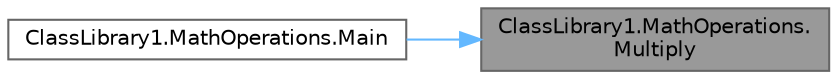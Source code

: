 digraph "ClassLibrary1.MathOperations.Multiply"
{
 // LATEX_PDF_SIZE
  bgcolor="transparent";
  edge [fontname=Helvetica,fontsize=10,labelfontname=Helvetica,labelfontsize=10];
  node [fontname=Helvetica,fontsize=10,shape=box,height=0.2,width=0.4];
  rankdir="RL";
  Node1 [id="Node000001",label="ClassLibrary1.MathOperations.\lMultiply",height=0.2,width=0.4,color="gray40", fillcolor="grey60", style="filled", fontcolor="black",tooltip="Multiplies two integers and returns the result."];
  Node1 -> Node2 [id="edge1_Node000001_Node000002",dir="back",color="steelblue1",style="solid",tooltip=" "];
  Node2 [id="Node000002",label="ClassLibrary1.MathOperations.Main",height=0.2,width=0.4,color="grey40", fillcolor="white", style="filled",URL="$class_class_library1_1_1_math_operations.html#ad471f7650500810d44decfce2dbacbe8",tooltip="The entry point of the program. Demonstrates the use of the MathOperations class."];
}
